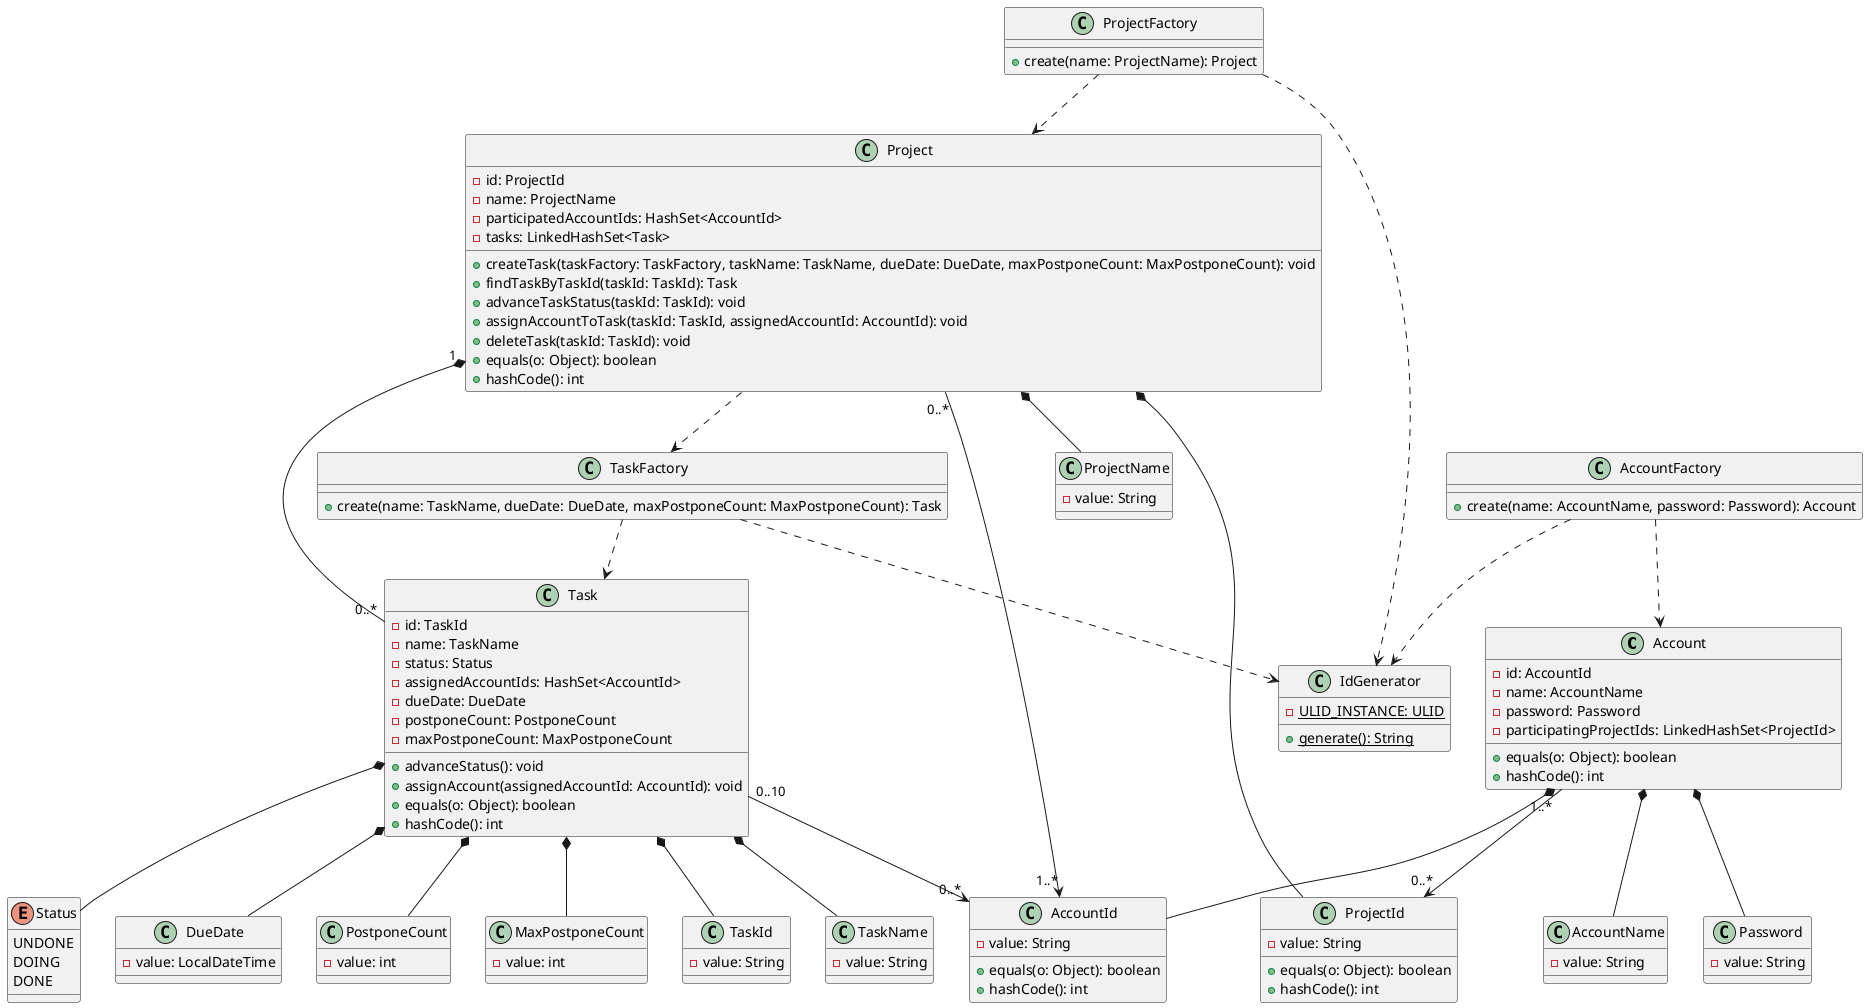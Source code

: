 @startuml
class Account {
  - id: AccountId
  - name: AccountName
  - password: Password
  - participatingProjectIds: LinkedHashSet<ProjectId>
  + equals(o: Object): boolean
  + hashCode(): int
}

class AccountId {
  - value: String
  + equals(o: Object): boolean
  + hashCode(): int
}

class AccountName {
  - value: String
}

class Password {
  - value: String
}

Account *-- AccountId
Account *-- AccountName
Account *-- Password
Account "1..*" --> "0..*" ProjectId

class AccountFactory {
  + create(name: AccountName, password: Password): Account
}

AccountFactory ..> Account
AccountFactory ..> IdGenerator

class Project {
  - id: ProjectId
  - name: ProjectName
  - participatedAccountIds: HashSet<AccountId>
  - tasks: LinkedHashSet<Task>
  + createTask(taskFactory: TaskFactory, taskName: TaskName, dueDate: DueDate, maxPostponeCount: MaxPostponeCount): void
  + findTaskByTaskId(taskId: TaskId): Task
  + advanceTaskStatus(taskId: TaskId): void
  + assignAccountToTask(taskId: TaskId, assignedAccountId: AccountId): void
  + deleteTask(taskId: TaskId): void
  + equals(o: Object): boolean
  + hashCode(): int
}

class ProjectId {
  - value: String
  + equals(o: Object): boolean
  + hashCode(): int
}

class ProjectName {
  - value: String
}

Project *-- ProjectId
Project *-- ProjectName
Project "0..*" --> "1..*" AccountId
Project "1" *-- "0..*" Task
Project ..> TaskFactory

class ProjectFactory {
  + create(name: ProjectName): Project
}

ProjectFactory ..> Project
ProjectFactory ..> IdGenerator

class Task {
  - id: TaskId
  - name: TaskName
  - status: Status
  - assignedAccountIds: HashSet<AccountId>
  - dueDate: DueDate
  - postponeCount: PostponeCount
  - maxPostponeCount: MaxPostponeCount
  + advanceStatus(): void
  + assignAccount(assignedAccountId: AccountId): void
  + equals(o: Object): boolean
  + hashCode(): int
}

class TaskId {
  - value: String
}

class TaskName {
  - value: String
}

enum Status {
  UNDONE
  DOING
  DONE
}

class DueDate {
  - value: LocalDateTime
}

class PostponeCount {
  - value: int
}

class MaxPostponeCount {
  - value: int
}

Task *-- TaskId
Task *-- TaskName
Task *-- Status
Task "0..10" --> "0..*" AccountId
Task *-- DueDate
Task *-- PostponeCount
Task *-- MaxPostponeCount

class TaskFactory {
  + create(name: TaskName, dueDate: DueDate, maxPostponeCount: MaxPostponeCount): Task
}

TaskFactory ..> Task
TaskFactory ..> IdGenerator

class IdGenerator {
  {static} - ULID_INSTANCE: ULID
  {static} + generate(): String
}
@enduml
